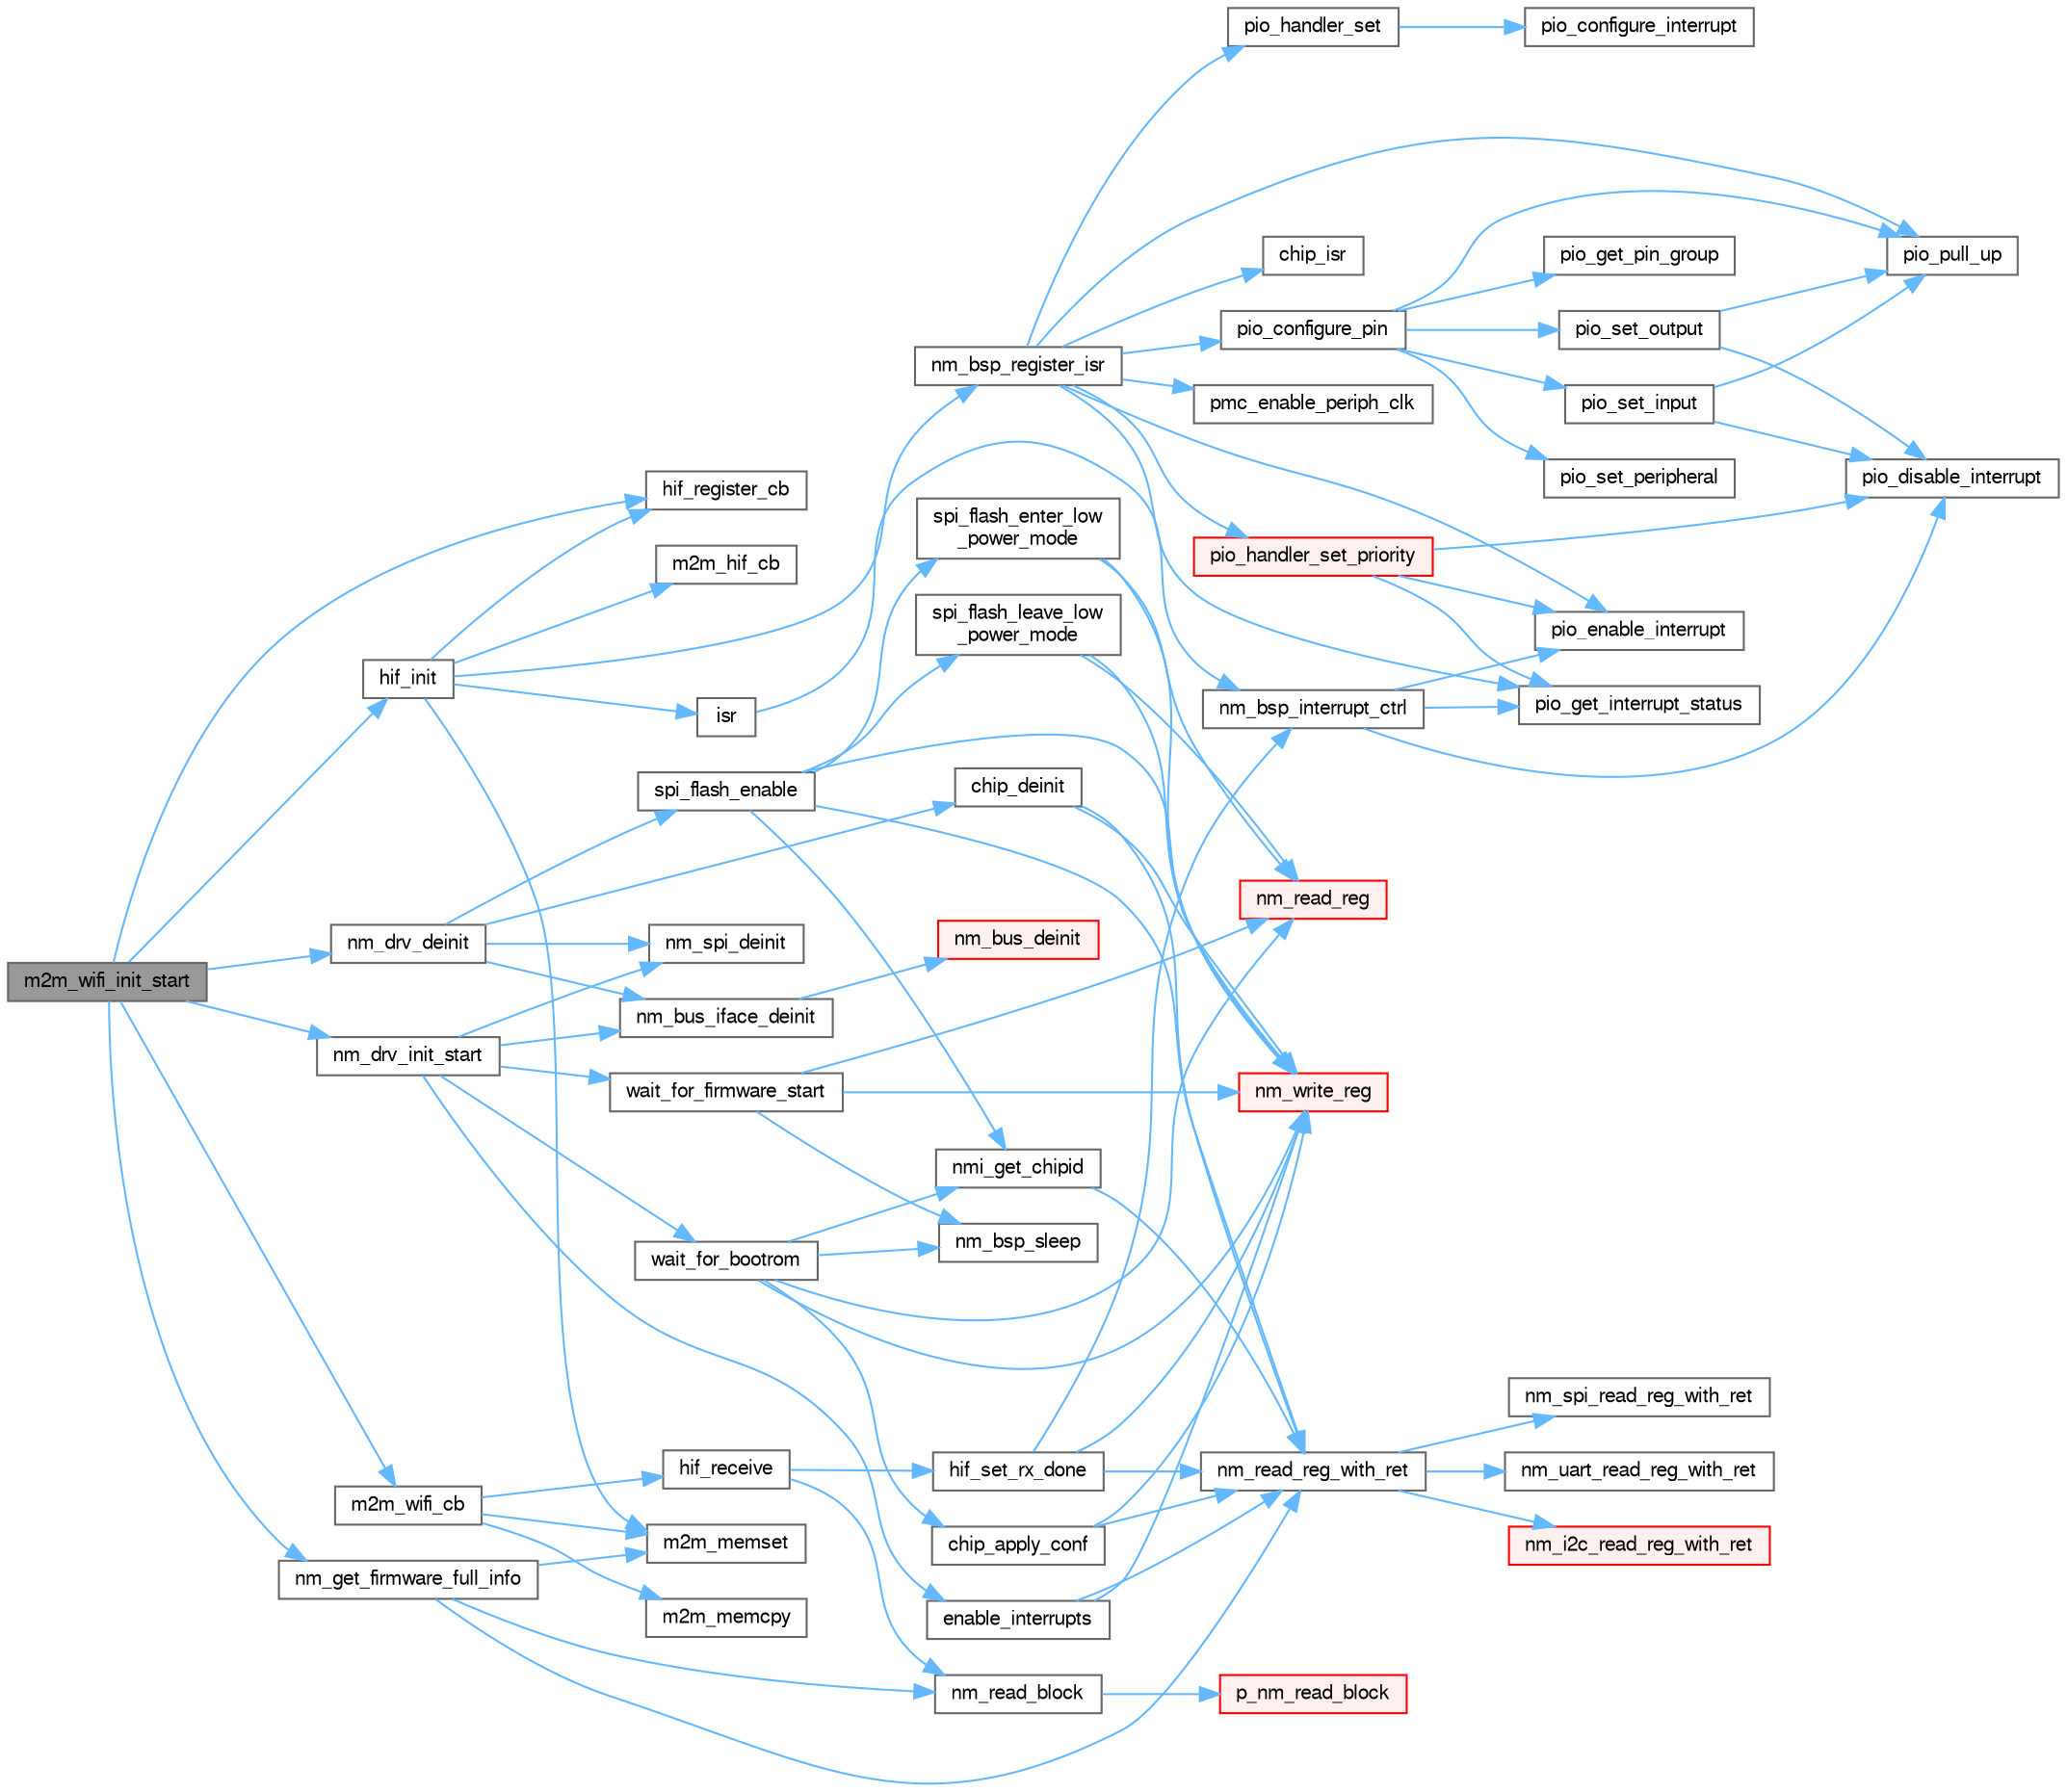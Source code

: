 digraph "m2m_wifi_init_start"
{
 // LATEX_PDF_SIZE
  bgcolor="transparent";
  edge [fontname=FreeSans,fontsize=10,labelfontname=FreeSans,labelfontsize=10];
  node [fontname=FreeSans,fontsize=10,shape=box,height=0.2,width=0.4];
  rankdir="LR";
  Node1 [label="m2m_wifi_init_start",height=0.2,width=0.4,color="gray40", fillcolor="grey60", style="filled", fontcolor="black",tooltip="Second part of m2m_wifi_init, continuing from where m2m_wifi_init_hold left off."];
  Node1 -> Node2 [color="steelblue1",style="solid"];
  Node2 [label="hif_init",height=0.2,width=0.4,color="grey40", fillcolor="white", style="filled",URL="$m2m__hif_8c.html#acf3e2097e5a37d69e851250de3012de6",tooltip="To initialize HIF layer."];
  Node2 -> Node3 [color="steelblue1",style="solid"];
  Node3 [label="hif_register_cb",height=0.2,width=0.4,color="grey40", fillcolor="white", style="filled",URL="$m2m__hif_8c.html#a63f14be680fcf28f96912ee6e6f28be9",tooltip=" "];
  Node2 -> Node4 [color="steelblue1",style="solid"];
  Node4 [label="isr",height=0.2,width=0.4,color="grey40", fillcolor="white", style="filled",URL="$m2m__hif_8c.html#ad3c50b24a4b59659a8219108a080c7cc",tooltip=" "];
  Node4 -> Node5 [color="steelblue1",style="solid"];
  Node5 [label="nm_bsp_interrupt_ctrl",height=0.2,width=0.4,color="grey40", fillcolor="white", style="filled",URL="$group___nm_bsp_interrupt_ctrl.html#gad08e47a941e87d631200f990000323dc",tooltip="Enable/Disable interrupts from the WINC."];
  Node5 -> Node6 [color="steelblue1",style="solid"];
  Node6 [label="pio_disable_interrupt",height=0.2,width=0.4,color="grey40", fillcolor="white", style="filled",URL="$group__sam__drivers__pio__group.html#ga1cbfd57e295dd0582d1dc6dc5e79de40",tooltip="Disable a given interrupt source, with no added side effects."];
  Node5 -> Node7 [color="steelblue1",style="solid"];
  Node7 [label="pio_enable_interrupt",height=0.2,width=0.4,color="grey40", fillcolor="white", style="filled",URL="$group__sam__drivers__pio__group.html#ga3bc542609d9f1c7a439a264df86925f2",tooltip="Enable the given interrupt source."];
  Node5 -> Node8 [color="steelblue1",style="solid"];
  Node8 [label="pio_get_interrupt_status",height=0.2,width=0.4,color="grey40", fillcolor="white", style="filled",URL="$group__sam__drivers__pio__group.html#ga3f15513050ecf143c9e92f1daef155ed",tooltip="Read and clear PIO interrupt status."];
  Node2 -> Node9 [color="steelblue1",style="solid"];
  Node9 [label="m2m_hif_cb",height=0.2,width=0.4,color="grey40", fillcolor="white", style="filled",URL="$m2m__hif_8c.html#a249ad005eef934adc3f27e76f1ed3f5b",tooltip="WiFi call back function."];
  Node2 -> Node10 [color="steelblue1",style="solid"];
  Node10 [label="m2m_memset",height=0.2,width=0.4,color="grey40", fillcolor="white", style="filled",URL="$group___c_o_m_m_o_n_a_p_i.html#ga245e71a174d65f12926883f76752df93",tooltip="Set specified number of data bytes in specified data buffer to specified value."];
  Node2 -> Node11 [color="steelblue1",style="solid"];
  Node11 [label="nm_bsp_register_isr",height=0.2,width=0.4,color="grey40", fillcolor="white", style="filled",URL="$group___nm_bsp_register_fn.html#ga1b42af0f91da07772d2d5c871c9c3e62",tooltip="Register the host interface interrupt service routine."];
  Node11 -> Node12 [color="steelblue1",style="solid"];
  Node12 [label="chip_isr",height=0.2,width=0.4,color="grey40", fillcolor="white", style="filled",URL="$nm__bsp__same70_8c.html#ae07f4b8a88dd62fc8c1277672c4a9034",tooltip=" "];
  Node11 -> Node13 [color="steelblue1",style="solid"];
  Node13 [label="pio_configure_pin",height=0.2,width=0.4,color="grey40", fillcolor="white", style="filled",URL="$group__sam__drivers__pio__group.html#ga66c09a2f5c8d11223eb107cf8fbfddb2",tooltip="Perform complete pin(s) configuration; general attributes and PIO init if necessary."];
  Node13 -> Node14 [color="steelblue1",style="solid"];
  Node14 [label="pio_get_pin_group",height=0.2,width=0.4,color="grey40", fillcolor="white", style="filled",URL="$group__sam__drivers__pio__group.html#gaf37309a52c59d5e2116d649f6fdd98c9",tooltip="Return GPIO port for a GPIO pin."];
  Node13 -> Node15 [color="steelblue1",style="solid"];
  Node15 [label="pio_pull_up",height=0.2,width=0.4,color="grey40", fillcolor="white", style="filled",URL="$group__sam__drivers__pio__group.html#gaa9aa20867544ff93c6527b799b3dfcec",tooltip="Configure PIO internal pull-up."];
  Node13 -> Node16 [color="steelblue1",style="solid"];
  Node16 [label="pio_set_input",height=0.2,width=0.4,color="grey40", fillcolor="white", style="filled",URL="$group__sam__drivers__pio__group.html#ga2908ec92df470e6520c6f5c38211ca0b",tooltip="Configure one or more pin(s) or a PIO controller as inputs."];
  Node16 -> Node6 [color="steelblue1",style="solid"];
  Node16 -> Node15 [color="steelblue1",style="solid"];
  Node13 -> Node17 [color="steelblue1",style="solid"];
  Node17 [label="pio_set_output",height=0.2,width=0.4,color="grey40", fillcolor="white", style="filled",URL="$group__sam__drivers__pio__group.html#gaf3727cdc71e8b6c88a4069a90b72a78d",tooltip="Configure one or more pin(s) of a PIO controller as outputs, with the given default value."];
  Node17 -> Node6 [color="steelblue1",style="solid"];
  Node17 -> Node15 [color="steelblue1",style="solid"];
  Node13 -> Node18 [color="steelblue1",style="solid"];
  Node18 [label="pio_set_peripheral",height=0.2,width=0.4,color="grey40", fillcolor="white", style="filled",URL="$group__sam__drivers__pio__group.html#ga245df3215515d49f990bc80cec318de6",tooltip="Configure IO of a PIO controller as being controlled by a specific peripheral."];
  Node11 -> Node7 [color="steelblue1",style="solid"];
  Node11 -> Node8 [color="steelblue1",style="solid"];
  Node11 -> Node19 [color="steelblue1",style="solid"];
  Node19 [label="pio_handler_set",height=0.2,width=0.4,color="grey40", fillcolor="white", style="filled",URL="$pio__handler_8c.html#a050525f7f1bba67325b6146a1dd9a68a",tooltip="Set an interrupt handler for the provided pins."];
  Node19 -> Node20 [color="steelblue1",style="solid"];
  Node20 [label="pio_configure_interrupt",height=0.2,width=0.4,color="grey40", fillcolor="white", style="filled",URL="$group__sam__drivers__pio__group.html#ga1cac5b69c0b755160f4e20c900e57ff2",tooltip="Configure the given interrupt source."];
  Node11 -> Node21 [color="steelblue1",style="solid"];
  Node21 [label="pio_handler_set_priority",height=0.2,width=0.4,color="red", fillcolor="#FFF0F0", style="filled",URL="$pio__handler_8c.html#a1003f564a420214ecdff7fc20b482fe2",tooltip="Initialize PIO interrupt management logic."];
  Node21 -> Node6 [color="steelblue1",style="solid"];
  Node21 -> Node7 [color="steelblue1",style="solid"];
  Node21 -> Node8 [color="steelblue1",style="solid"];
  Node11 -> Node15 [color="steelblue1",style="solid"];
  Node11 -> Node23 [color="steelblue1",style="solid"];
  Node23 [label="pmc_enable_periph_clk",height=0.2,width=0.4,color="grey40", fillcolor="white", style="filled",URL="$group__sam__drivers__pmc__group.html#gad09de55bb493f4ebdd92305f24f27d62",tooltip="Enable the specified peripheral clock."];
  Node1 -> Node3 [color="steelblue1",style="solid"];
  Node1 -> Node24 [color="steelblue1",style="solid"];
  Node24 [label="m2m_wifi_cb",height=0.2,width=0.4,color="grey40", fillcolor="white", style="filled",URL="$group__winc1500__group.html#ga2116716272ed67157128a6d0a58c1750",tooltip=" "];
  Node24 -> Node25 [color="steelblue1",style="solid"];
  Node25 [label="hif_receive",height=0.2,width=0.4,color="grey40", fillcolor="white", style="filled",URL="$m2m__hif_8c.html#a8170ed0e1b42ae496c6126a254457006",tooltip=" "];
  Node25 -> Node26 [color="steelblue1",style="solid"];
  Node26 [label="hif_set_rx_done",height=0.2,width=0.4,color="grey40", fillcolor="white", style="filled",URL="$m2m__hif_8c.html#ac7a1ee6393c0c983c391233853164f84",tooltip=" "];
  Node26 -> Node5 [color="steelblue1",style="solid"];
  Node26 -> Node27 [color="steelblue1",style="solid"];
  Node27 [label="nm_read_reg_with_ret",height=0.2,width=0.4,color="grey40", fillcolor="white", style="filled",URL="$nmbus_8c.html#a475d273d8342f3f5c2a00e2887bf1b4f",tooltip=" "];
  Node27 -> Node28 [color="steelblue1",style="solid"];
  Node28 [label="nm_i2c_read_reg_with_ret",height=0.2,width=0.4,color="red", fillcolor="#FFF0F0", style="filled",URL="$nmi2c_8c.html#aa653cd4fd522820cd784c6328f372261",tooltip=" "];
  Node27 -> Node37 [color="steelblue1",style="solid"];
  Node37 [label="nm_spi_read_reg_with_ret",height=0.2,width=0.4,color="grey40", fillcolor="white", style="filled",URL="$nmspi_8h.html#aae92c14d16f00b293e10a8a3a86f9095",tooltip=" "];
  Node27 -> Node38 [color="steelblue1",style="solid"];
  Node38 [label="nm_uart_read_reg_with_ret",height=0.2,width=0.4,color="grey40", fillcolor="white", style="filled",URL="$nmuart_8h.html#a5ddecb766fd8041b0a2ff7f553f8183e",tooltip=" "];
  Node26 -> Node39 [color="steelblue1",style="solid"];
  Node39 [label="nm_write_reg",height=0.2,width=0.4,color="red", fillcolor="#FFF0F0", style="filled",URL="$nmbus_8c.html#a6a7d6b943cea86630575707ef80e09f9",tooltip=" "];
  Node25 -> Node43 [color="steelblue1",style="solid"];
  Node43 [label="nm_read_block",height=0.2,width=0.4,color="grey40", fillcolor="white", style="filled",URL="$nmbus_8c.html#af1e8ce2caa79fdd112216a9f36f103a0",tooltip=" "];
  Node43 -> Node44 [color="steelblue1",style="solid"];
  Node44 [label="p_nm_read_block",height=0.2,width=0.4,color="red", fillcolor="#FFF0F0", style="filled",URL="$nmbus_8c.html#a6daa03ed5056fe33cec769edfe20c397",tooltip=" "];
  Node24 -> Node36 [color="steelblue1",style="solid"];
  Node36 [label="m2m_memcpy",height=0.2,width=0.4,color="grey40", fillcolor="white", style="filled",URL="$group___c_o_m_m_o_n_a_p_i.html#ga28b094db63be31612f7d2c5af692d3a5",tooltip="Copy specified number of bytes from source buffer to destination buffer."];
  Node24 -> Node10 [color="steelblue1",style="solid"];
  Node1 -> Node48 [color="steelblue1",style="solid"];
  Node48 [label="nm_drv_deinit",height=0.2,width=0.4,color="grey40", fillcolor="white", style="filled",URL="$nmdrv_8c.html#a444c8058e44c2381fcceac93a5f53a3c",tooltip=" "];
  Node48 -> Node49 [color="steelblue1",style="solid"];
  Node49 [label="chip_deinit",height=0.2,width=0.4,color="grey40", fillcolor="white", style="filled",URL="$nmasic_8c.html#a56e8f10481e53eb5895a15b565f0a40e",tooltip=" "];
  Node49 -> Node27 [color="steelblue1",style="solid"];
  Node49 -> Node39 [color="steelblue1",style="solid"];
  Node48 -> Node50 [color="steelblue1",style="solid"];
  Node50 [label="nm_bus_iface_deinit",height=0.2,width=0.4,color="grey40", fillcolor="white", style="filled",URL="$nmbus_8c.html#afd8c7289de1cbf00464909c5c491b088",tooltip="Deinitialize bus interface."];
  Node50 -> Node51 [color="steelblue1",style="solid"];
  Node51 [label="nm_bus_deinit",height=0.2,width=0.4,color="red", fillcolor="#FFF0F0", style="filled",URL="$nm__bus__wrapper__same70_8c.html#a079140d5aa8c4f896339434c669a44aa",tooltip="De-initialize the bus wrapper."];
  Node48 -> Node59 [color="steelblue1",style="solid"];
  Node59 [label="nm_spi_deinit",height=0.2,width=0.4,color="grey40", fillcolor="white", style="filled",URL="$nmspi_8h.html#a1fc5eb201dcbd964d83036e2770380f9",tooltip="DeInitialize the SPI."];
  Node48 -> Node60 [color="steelblue1",style="solid"];
  Node60 [label="spi_flash_enable",height=0.2,width=0.4,color="grey40", fillcolor="white", style="filled",URL="$spi__flash_8c.html#a23d1f759627afdedeb961dd12aec2c7d",tooltip=" "];
  Node60 -> Node27 [color="steelblue1",style="solid"];
  Node60 -> Node39 [color="steelblue1",style="solid"];
  Node60 -> Node61 [color="steelblue1",style="solid"];
  Node61 [label="nmi_get_chipid",height=0.2,width=0.4,color="grey40", fillcolor="white", style="filled",URL="$nmasic_8c.html#a2325ac5878275e4ca3f99675cf78be72",tooltip=" "];
  Node61 -> Node27 [color="steelblue1",style="solid"];
  Node60 -> Node62 [color="steelblue1",style="solid"];
  Node62 [label="spi_flash_enter_low\l_power_mode",height=0.2,width=0.4,color="grey40", fillcolor="white", style="filled",URL="$spi__flash_8c.html#ab812ecc64869be5109c38fec4cd976d3",tooltip=" "];
  Node62 -> Node63 [color="steelblue1",style="solid"];
  Node63 [label="nm_read_reg",height=0.2,width=0.4,color="red", fillcolor="#FFF0F0", style="filled",URL="$nmbus_8c.html#a40095d9f8d9cd502b40d93015c93af24",tooltip=" "];
  Node62 -> Node39 [color="steelblue1",style="solid"];
  Node60 -> Node67 [color="steelblue1",style="solid"];
  Node67 [label="spi_flash_leave_low\l_power_mode",height=0.2,width=0.4,color="grey40", fillcolor="white", style="filled",URL="$spi__flash_8c.html#a45ffec24fbdc418f574fd2769a6b6ac9",tooltip=" "];
  Node67 -> Node63 [color="steelblue1",style="solid"];
  Node67 -> Node39 [color="steelblue1",style="solid"];
  Node1 -> Node68 [color="steelblue1",style="solid"];
  Node68 [label="nm_drv_init_start",height=0.2,width=0.4,color="grey40", fillcolor="white", style="filled",URL="$nmdrv_8c.html#a251e8bf1913f13cc0422ac5a2d84f241",tooltip=" "];
  Node68 -> Node69 [color="steelblue1",style="solid"];
  Node69 [label="enable_interrupts",height=0.2,width=0.4,color="grey40", fillcolor="white", style="filled",URL="$nmasic_8c.html#af3c5f659f6097d385b50070d4c67fa11",tooltip=" "];
  Node69 -> Node27 [color="steelblue1",style="solid"];
  Node69 -> Node39 [color="steelblue1",style="solid"];
  Node68 -> Node50 [color="steelblue1",style="solid"];
  Node68 -> Node59 [color="steelblue1",style="solid"];
  Node68 -> Node70 [color="steelblue1",style="solid"];
  Node70 [label="wait_for_bootrom",height=0.2,width=0.4,color="grey40", fillcolor="white", style="filled",URL="$nmasic_8c.html#a5973db210963d61c636f99b7fc9bbaeb",tooltip=" "];
  Node70 -> Node71 [color="steelblue1",style="solid"];
  Node71 [label="chip_apply_conf",height=0.2,width=0.4,color="grey40", fillcolor="white", style="filled",URL="$nmasic_8c.html#ae4b1e8b57391e6e3f2e3ac862250c2ae",tooltip=" "];
  Node71 -> Node27 [color="steelblue1",style="solid"];
  Node71 -> Node39 [color="steelblue1",style="solid"];
  Node70 -> Node72 [color="steelblue1",style="solid"];
  Node72 [label="nm_bsp_sleep",height=0.2,width=0.4,color="grey40", fillcolor="white", style="filled",URL="$group___nm_bsp_sleep_fn.html#gadbf38ddf0138d8e0a4e4720909a7b081",tooltip="Used to put the host to sleep for the specified duration (in milliseconds). Forcing the host to sleep..."];
  Node70 -> Node63 [color="steelblue1",style="solid"];
  Node70 -> Node39 [color="steelblue1",style="solid"];
  Node70 -> Node61 [color="steelblue1",style="solid"];
  Node68 -> Node73 [color="steelblue1",style="solid"];
  Node73 [label="wait_for_firmware_start",height=0.2,width=0.4,color="grey40", fillcolor="white", style="filled",URL="$nmasic_8c.html#a3022e654b1800694a8973373ea0f2f08",tooltip=" "];
  Node73 -> Node72 [color="steelblue1",style="solid"];
  Node73 -> Node63 [color="steelblue1",style="solid"];
  Node73 -> Node39 [color="steelblue1",style="solid"];
  Node1 -> Node74 [color="steelblue1",style="solid"];
  Node74 [label="nm_get_firmware_full_info",height=0.2,width=0.4,color="grey40", fillcolor="white", style="filled",URL="$nmdrv_8c.html#ac9bdfec3fb8cbc8f088373ec2e4bead8",tooltip="Get Firmware version info."];
  Node74 -> Node10 [color="steelblue1",style="solid"];
  Node74 -> Node43 [color="steelblue1",style="solid"];
  Node74 -> Node27 [color="steelblue1",style="solid"];
}

